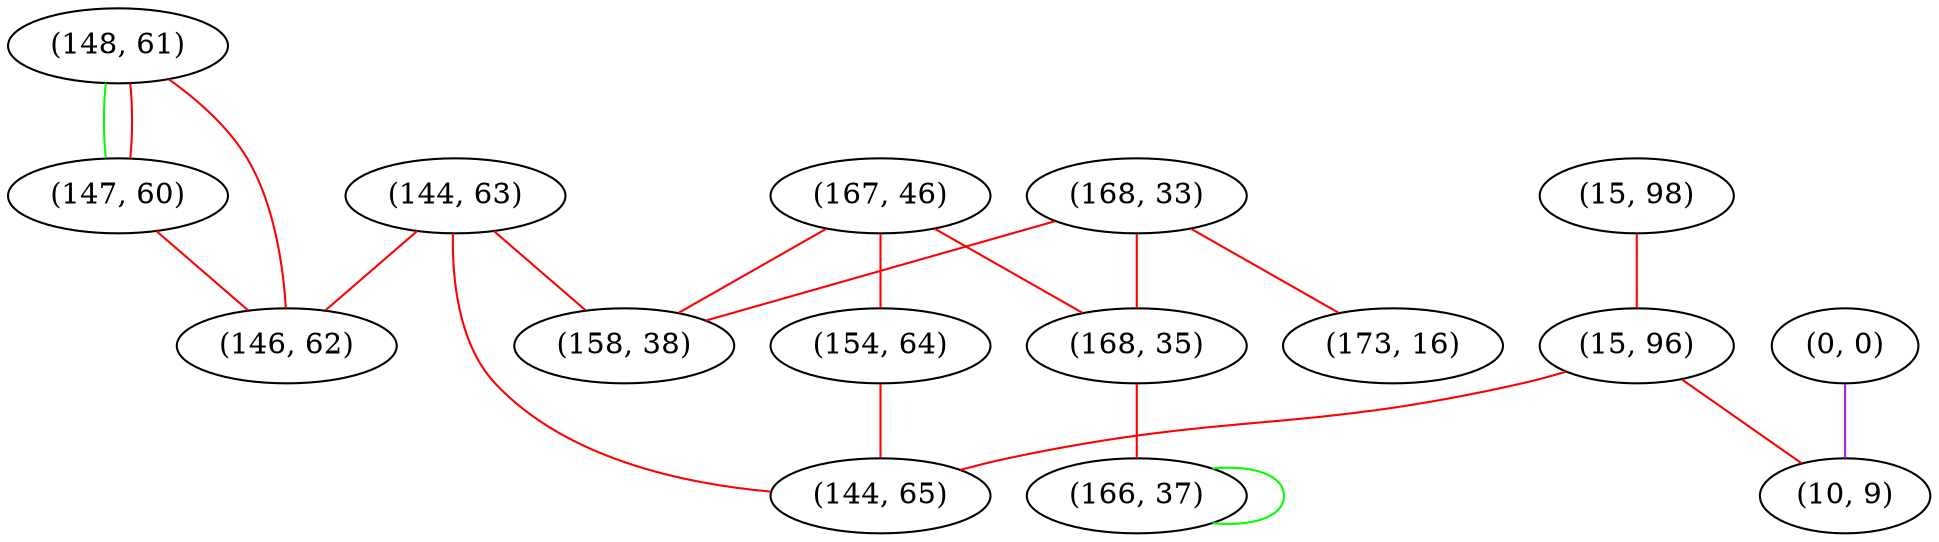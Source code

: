 graph "" {
"(148, 61)";
"(167, 46)";
"(0, 0)";
"(147, 60)";
"(144, 63)";
"(15, 98)";
"(168, 33)";
"(154, 64)";
"(15, 96)";
"(168, 35)";
"(173, 16)";
"(144, 65)";
"(166, 37)";
"(146, 62)";
"(10, 9)";
"(158, 38)";
"(148, 61)" -- "(146, 62)"  [color=red, key=0, weight=1];
"(148, 61)" -- "(147, 60)"  [color=green, key=0, weight=2];
"(148, 61)" -- "(147, 60)"  [color=red, key=1, weight=1];
"(167, 46)" -- "(154, 64)"  [color=red, key=0, weight=1];
"(167, 46)" -- "(168, 35)"  [color=red, key=0, weight=1];
"(167, 46)" -- "(158, 38)"  [color=red, key=0, weight=1];
"(0, 0)" -- "(10, 9)"  [color=purple, key=0, weight=4];
"(147, 60)" -- "(146, 62)"  [color=red, key=0, weight=1];
"(144, 63)" -- "(144, 65)"  [color=red, key=0, weight=1];
"(144, 63)" -- "(146, 62)"  [color=red, key=0, weight=1];
"(144, 63)" -- "(158, 38)"  [color=red, key=0, weight=1];
"(15, 98)" -- "(15, 96)"  [color=red, key=0, weight=1];
"(168, 33)" -- "(168, 35)"  [color=red, key=0, weight=1];
"(168, 33)" -- "(173, 16)"  [color=red, key=0, weight=1];
"(168, 33)" -- "(158, 38)"  [color=red, key=0, weight=1];
"(154, 64)" -- "(144, 65)"  [color=red, key=0, weight=1];
"(15, 96)" -- "(144, 65)"  [color=red, key=0, weight=1];
"(15, 96)" -- "(10, 9)"  [color=red, key=0, weight=1];
"(168, 35)" -- "(166, 37)"  [color=red, key=0, weight=1];
"(166, 37)" -- "(166, 37)"  [color=green, key=0, weight=2];
}
